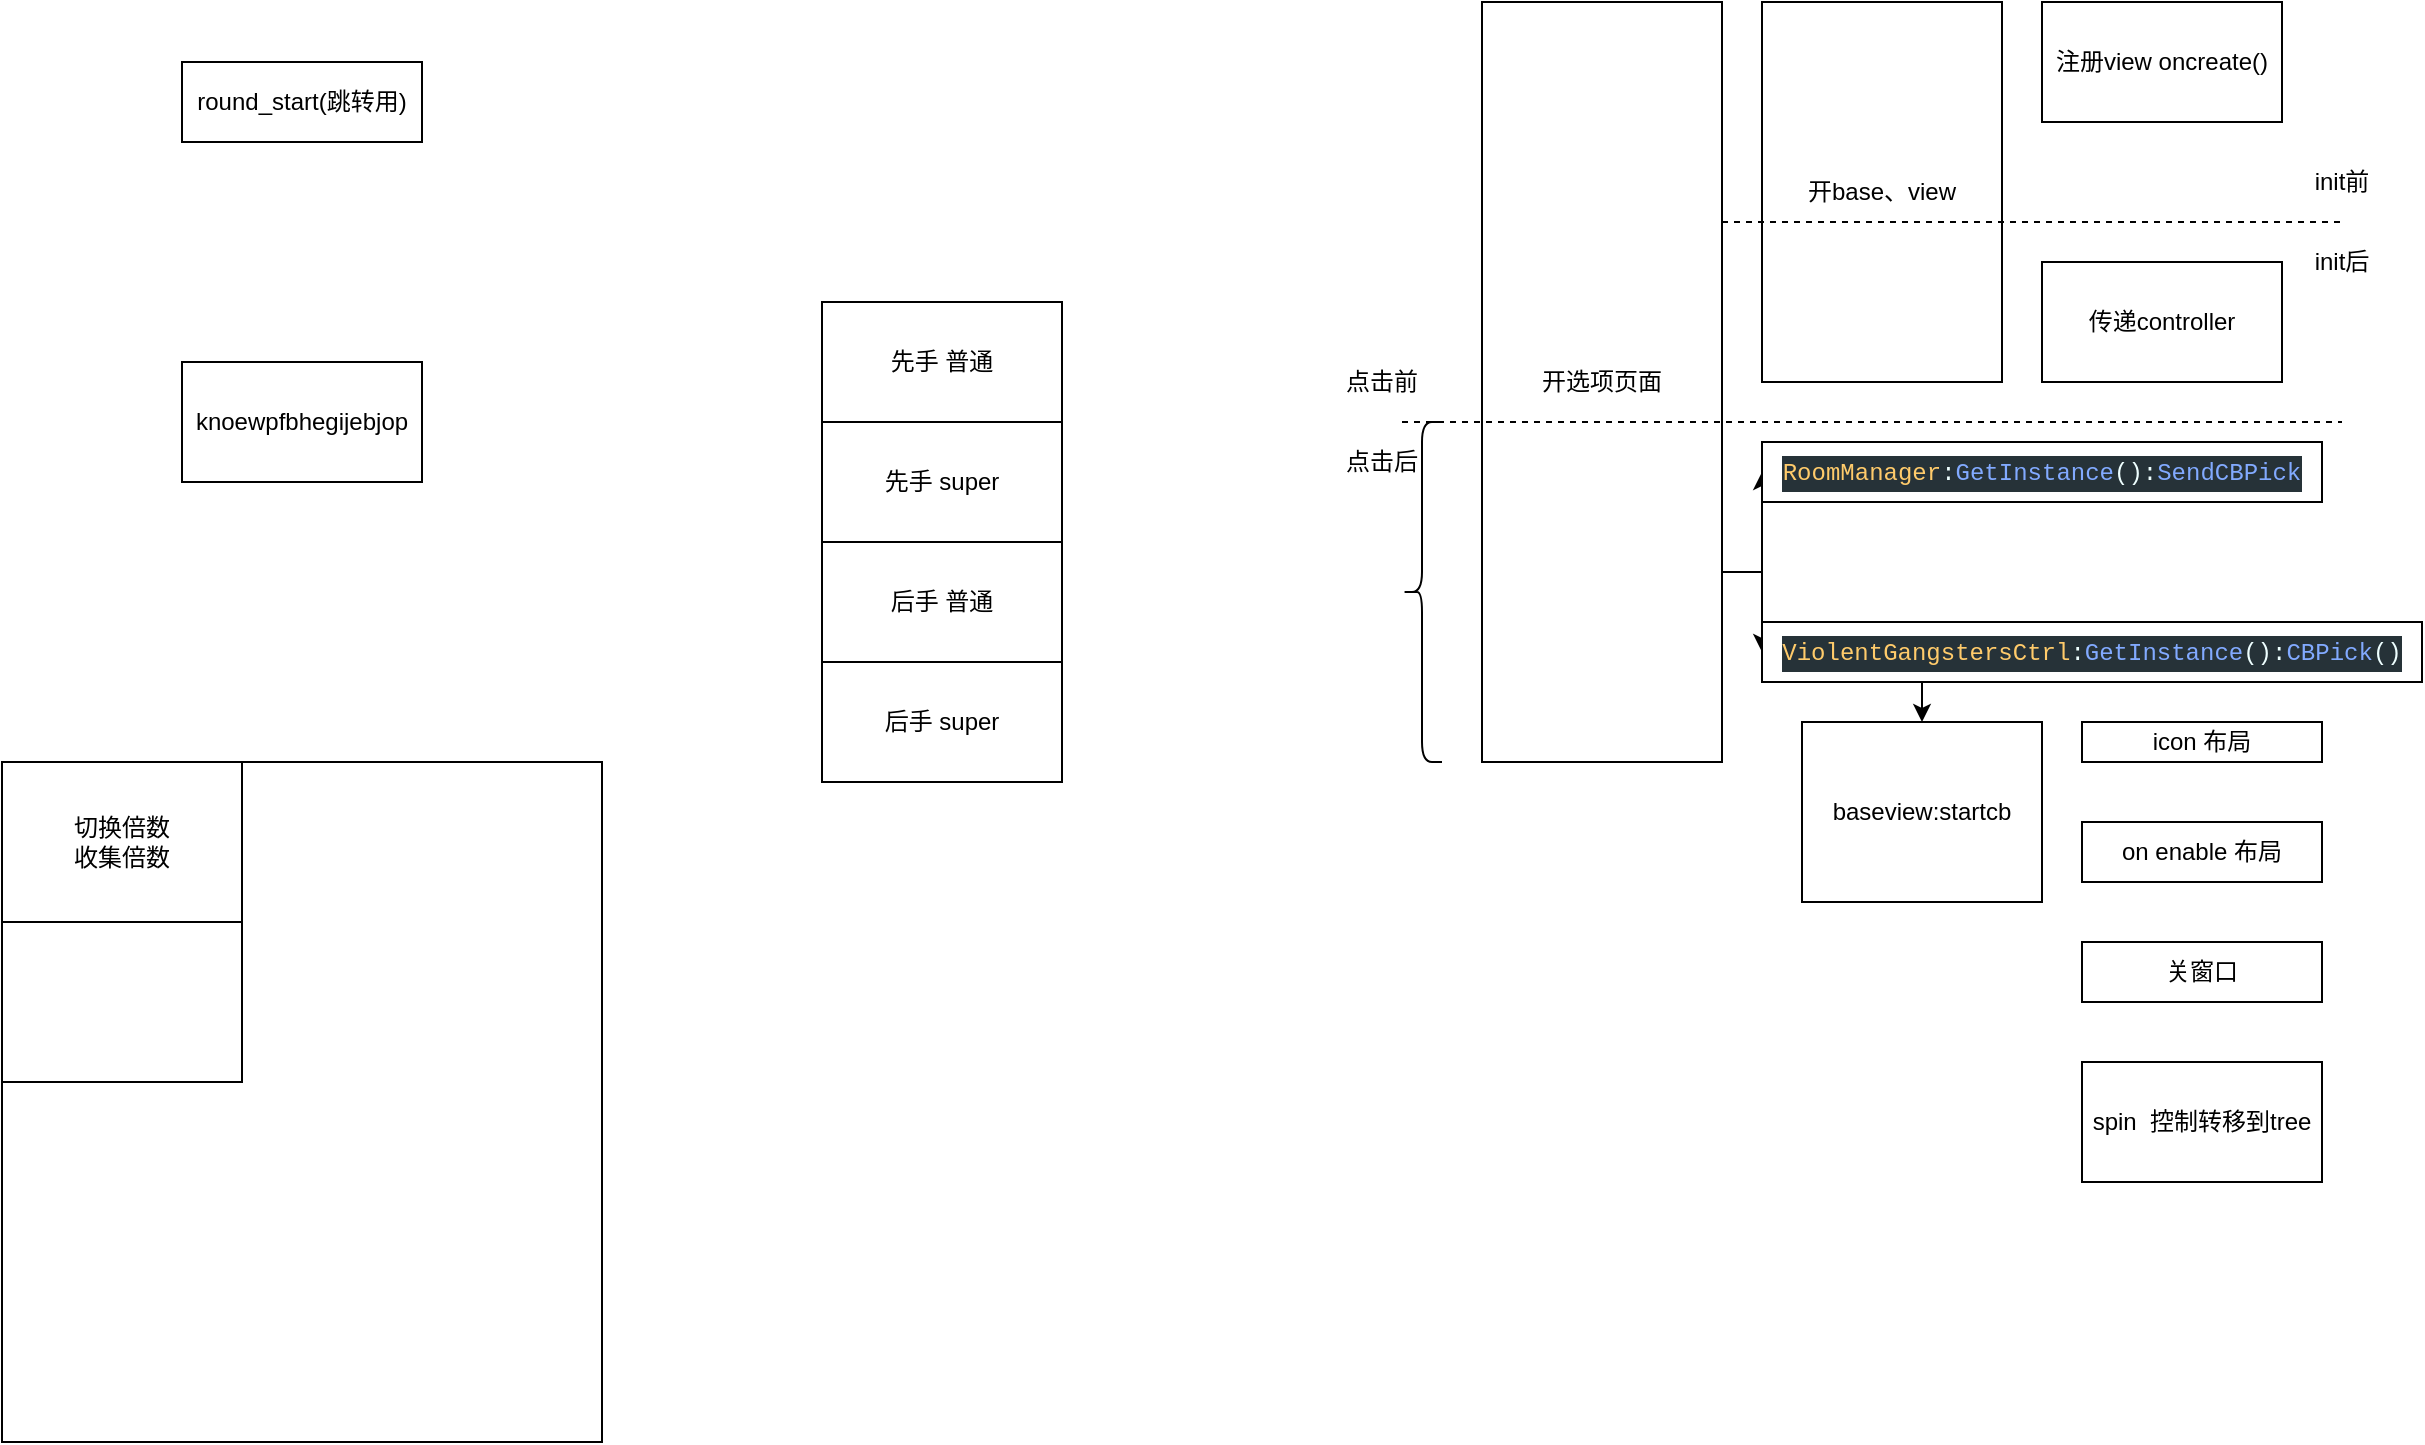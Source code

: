 <mxfile version="13.10.0" type="embed">
    <diagram id="CW5bZ158RNN-vAARzUza" name="第 1 页">
        <mxGraphModel dx="1520" dy="778" grid="1" gridSize="10" guides="1" tooltips="1" connect="1" arrows="1" fold="1" page="1" pageScale="1" pageWidth="850" pageHeight="1100" math="0" shadow="0">
            <root>
                <mxCell id="0"/>
                <mxCell id="1" parent="0"/>
                <mxCell id="25" style="edgeStyle=orthogonalEdgeStyle;rounded=0;orthogonalLoop=1;jettySize=auto;html=1;exitX=1;exitY=0.75;exitDx=0;exitDy=0;entryX=0;entryY=0.5;entryDx=0;entryDy=0;" parent="1" source="4" target="24" edge="1">
                    <mxGeometry relative="1" as="geometry"/>
                </mxCell>
                <mxCell id="27" style="edgeStyle=orthogonalEdgeStyle;rounded=0;orthogonalLoop=1;jettySize=auto;html=1;exitX=1;exitY=0.75;exitDx=0;exitDy=0;entryX=0;entryY=0.5;entryDx=0;entryDy=0;" parent="1" source="4" target="26" edge="1">
                    <mxGeometry relative="1" as="geometry"/>
                </mxCell>
                <mxCell id="4" value="开选项页面" style="rounded=0;whiteSpace=wrap;html=1;" parent="1" vertex="1">
                    <mxGeometry x="-70" y="50" width="120" height="380" as="geometry"/>
                </mxCell>
                <mxCell id="5" value="开base、view" style="rounded=0;whiteSpace=wrap;html=1;" parent="1" vertex="1">
                    <mxGeometry x="70" y="50" width="120" height="190" as="geometry"/>
                </mxCell>
                <mxCell id="6" value="注册view oncreate()" style="rounded=0;whiteSpace=wrap;html=1;" parent="1" vertex="1">
                    <mxGeometry x="210" y="50" width="120" height="60" as="geometry"/>
                </mxCell>
                <mxCell id="7" value="传递controller" style="rounded=0;whiteSpace=wrap;html=1;" parent="1" vertex="1">
                    <mxGeometry x="210" y="180" width="120" height="60" as="geometry"/>
                </mxCell>
                <mxCell id="8" value="" style="endArrow=none;dashed=1;html=1;" parent="1" edge="1">
                    <mxGeometry width="50" height="50" relative="1" as="geometry">
                        <mxPoint x="50" y="160" as="sourcePoint"/>
                        <mxPoint x="360" y="160" as="targetPoint"/>
                    </mxGeometry>
                </mxCell>
                <mxCell id="9" value="" style="endArrow=none;dashed=1;html=1;" parent="1" edge="1">
                    <mxGeometry width="50" height="50" relative="1" as="geometry">
                        <mxPoint x="-110" y="260" as="sourcePoint"/>
                        <mxPoint x="360" y="260" as="targetPoint"/>
                    </mxGeometry>
                </mxCell>
                <mxCell id="10" value="baseview:startcb" style="rounded=0;whiteSpace=wrap;html=1;" parent="1" vertex="1">
                    <mxGeometry x="90" y="410" width="120" height="90" as="geometry"/>
                </mxCell>
                <mxCell id="11" value="点击前" style="text;html=1;strokeColor=none;fillColor=none;align=center;verticalAlign=middle;whiteSpace=wrap;rounded=0;" parent="1" vertex="1">
                    <mxGeometry x="-140" y="230" width="40" height="20" as="geometry"/>
                </mxCell>
                <mxCell id="12" value="点击后" style="text;html=1;strokeColor=none;fillColor=none;align=center;verticalAlign=middle;whiteSpace=wrap;rounded=0;" parent="1" vertex="1">
                    <mxGeometry x="-140" y="270" width="40" height="20" as="geometry"/>
                </mxCell>
                <mxCell id="13" value="init前" style="text;html=1;strokeColor=none;fillColor=none;align=center;verticalAlign=middle;whiteSpace=wrap;rounded=0;" parent="1" vertex="1">
                    <mxGeometry x="340" y="130" width="40" height="20" as="geometry"/>
                </mxCell>
                <mxCell id="14" value="init后" style="text;html=1;strokeColor=none;fillColor=none;align=center;verticalAlign=middle;whiteSpace=wrap;rounded=0;" parent="1" vertex="1">
                    <mxGeometry x="340" y="170" width="40" height="20" as="geometry"/>
                </mxCell>
                <mxCell id="17" value="on enable 布局" style="rounded=0;whiteSpace=wrap;html=1;" parent="1" vertex="1">
                    <mxGeometry x="230" y="460" width="120" height="30" as="geometry"/>
                </mxCell>
                <mxCell id="18" value="" style="shape=curlyBracket;whiteSpace=wrap;html=1;rounded=1;" parent="1" vertex="1">
                    <mxGeometry x="-110" y="260" width="20" height="170" as="geometry"/>
                </mxCell>
                <mxCell id="20" value="icon 布局" style="rounded=0;whiteSpace=wrap;html=1;" parent="1" vertex="1">
                    <mxGeometry x="230" y="410" width="120" height="20" as="geometry"/>
                </mxCell>
                <mxCell id="21" style="edgeStyle=orthogonalEdgeStyle;rounded=0;orthogonalLoop=1;jettySize=auto;html=1;exitX=0.5;exitY=1;exitDx=0;exitDy=0;" parent="1" source="10" target="10" edge="1">
                    <mxGeometry relative="1" as="geometry"/>
                </mxCell>
                <mxCell id="22" value="关窗口" style="rounded=0;whiteSpace=wrap;html=1;" parent="1" vertex="1">
                    <mxGeometry x="230" y="520" width="120" height="30" as="geometry"/>
                </mxCell>
                <mxCell id="23" value="spin&amp;nbsp; 控制转移到tree" style="rounded=0;whiteSpace=wrap;html=1;" parent="1" vertex="1">
                    <mxGeometry x="230" y="580" width="120" height="60" as="geometry"/>
                </mxCell>
                <mxCell id="24" value="&lt;div style=&quot;color: rgb(238 , 255 , 255) ; background-color: rgb(38 , 50 , 56) ; font-family: &amp;#34;menlo&amp;#34; , &amp;#34;monaco&amp;#34; , &amp;#34;courier new&amp;#34; , monospace ; line-height: 18px&quot;&gt;&lt;span style=&quot;color: #ffcb6b&quot;&gt;RoomManager&lt;/span&gt;:&lt;span style=&quot;color: #82aaff&quot;&gt;GetInstance&lt;/span&gt;():&lt;span style=&quot;color: #82aaff&quot;&gt;SendCBPick&lt;/span&gt;&lt;/div&gt;" style="rounded=0;whiteSpace=wrap;html=1;" parent="1" vertex="1">
                    <mxGeometry x="70" y="270" width="280" height="30" as="geometry"/>
                </mxCell>
                <mxCell id="28" style="edgeStyle=orthogonalEdgeStyle;rounded=0;orthogonalLoop=1;jettySize=auto;html=1;exitX=0.25;exitY=1;exitDx=0;exitDy=0;entryX=0.5;entryY=0;entryDx=0;entryDy=0;" parent="1" source="26" target="10" edge="1">
                    <mxGeometry relative="1" as="geometry"/>
                </mxCell>
                <mxCell id="26" value="&lt;div style=&quot;color: rgb(238 , 255 , 255) ; background-color: rgb(38 , 50 , 56) ; font-family: &amp;#34;menlo&amp;#34; , &amp;#34;monaco&amp;#34; , &amp;#34;courier new&amp;#34; , monospace ; line-height: 18px&quot;&gt;&lt;span style=&quot;color: #ffcb6b&quot;&gt;ViolentGangstersCtrl&lt;/span&gt;:&lt;span style=&quot;color: #82aaff&quot;&gt;GetInstance&lt;/span&gt;():&lt;span style=&quot;color: #82aaff&quot;&gt;CBPick&lt;/span&gt;()&lt;/div&gt;" style="rounded=0;whiteSpace=wrap;html=1;" parent="1" vertex="1">
                    <mxGeometry x="70" y="360" width="330" height="30" as="geometry"/>
                </mxCell>
                <mxCell id="33" value="&lt;span&gt;后手 普通&lt;/span&gt;" style="rounded=0;whiteSpace=wrap;html=1;" vertex="1" parent="1">
                    <mxGeometry x="-400" y="320" width="120" height="60" as="geometry"/>
                </mxCell>
                <mxCell id="34" value="先手 普通" style="rounded=0;whiteSpace=wrap;html=1;" vertex="1" parent="1">
                    <mxGeometry x="-400" y="200" width="120" height="60" as="geometry"/>
                </mxCell>
                <mxCell id="35" value="&lt;span&gt;先手 super&lt;/span&gt;" style="rounded=0;whiteSpace=wrap;html=1;" vertex="1" parent="1">
                    <mxGeometry x="-400" y="260" width="120" height="60" as="geometry"/>
                </mxCell>
                <mxCell id="36" value="&lt;span&gt;后手 super&lt;/span&gt;" style="rounded=0;whiteSpace=wrap;html=1;" vertex="1" parent="1">
                    <mxGeometry x="-400" y="380" width="120" height="60" as="geometry"/>
                </mxCell>
                <mxCell id="37" value="round_start(跳转用)" style="rounded=0;whiteSpace=wrap;html=1;" vertex="1" parent="1">
                    <mxGeometry x="-720" y="80" width="120" height="40" as="geometry"/>
                </mxCell>
                <mxCell id="38" value="" style="rounded=0;whiteSpace=wrap;html=1;" vertex="1" parent="1">
                    <mxGeometry x="-810" y="430" width="300" height="340" as="geometry"/>
                </mxCell>
                <mxCell id="39" value="knoewpfbhegijebjop" style="rounded=0;whiteSpace=wrap;html=1;" vertex="1" parent="1">
                    <mxGeometry x="-720" y="230" width="120" height="60" as="geometry"/>
                </mxCell>
                <mxCell id="40" value="切换倍数&lt;br&gt;收集倍数" style="rounded=0;whiteSpace=wrap;html=1;" vertex="1" parent="1">
                    <mxGeometry x="-810" y="430" width="120" height="80" as="geometry"/>
                </mxCell>
                <mxCell id="41" value="" style="rounded=0;whiteSpace=wrap;html=1;" vertex="1" parent="1">
                    <mxGeometry x="-810" y="510" width="120" height="80" as="geometry"/>
                </mxCell>
            </root>
        </mxGraphModel>
    </diagram>
</mxfile>